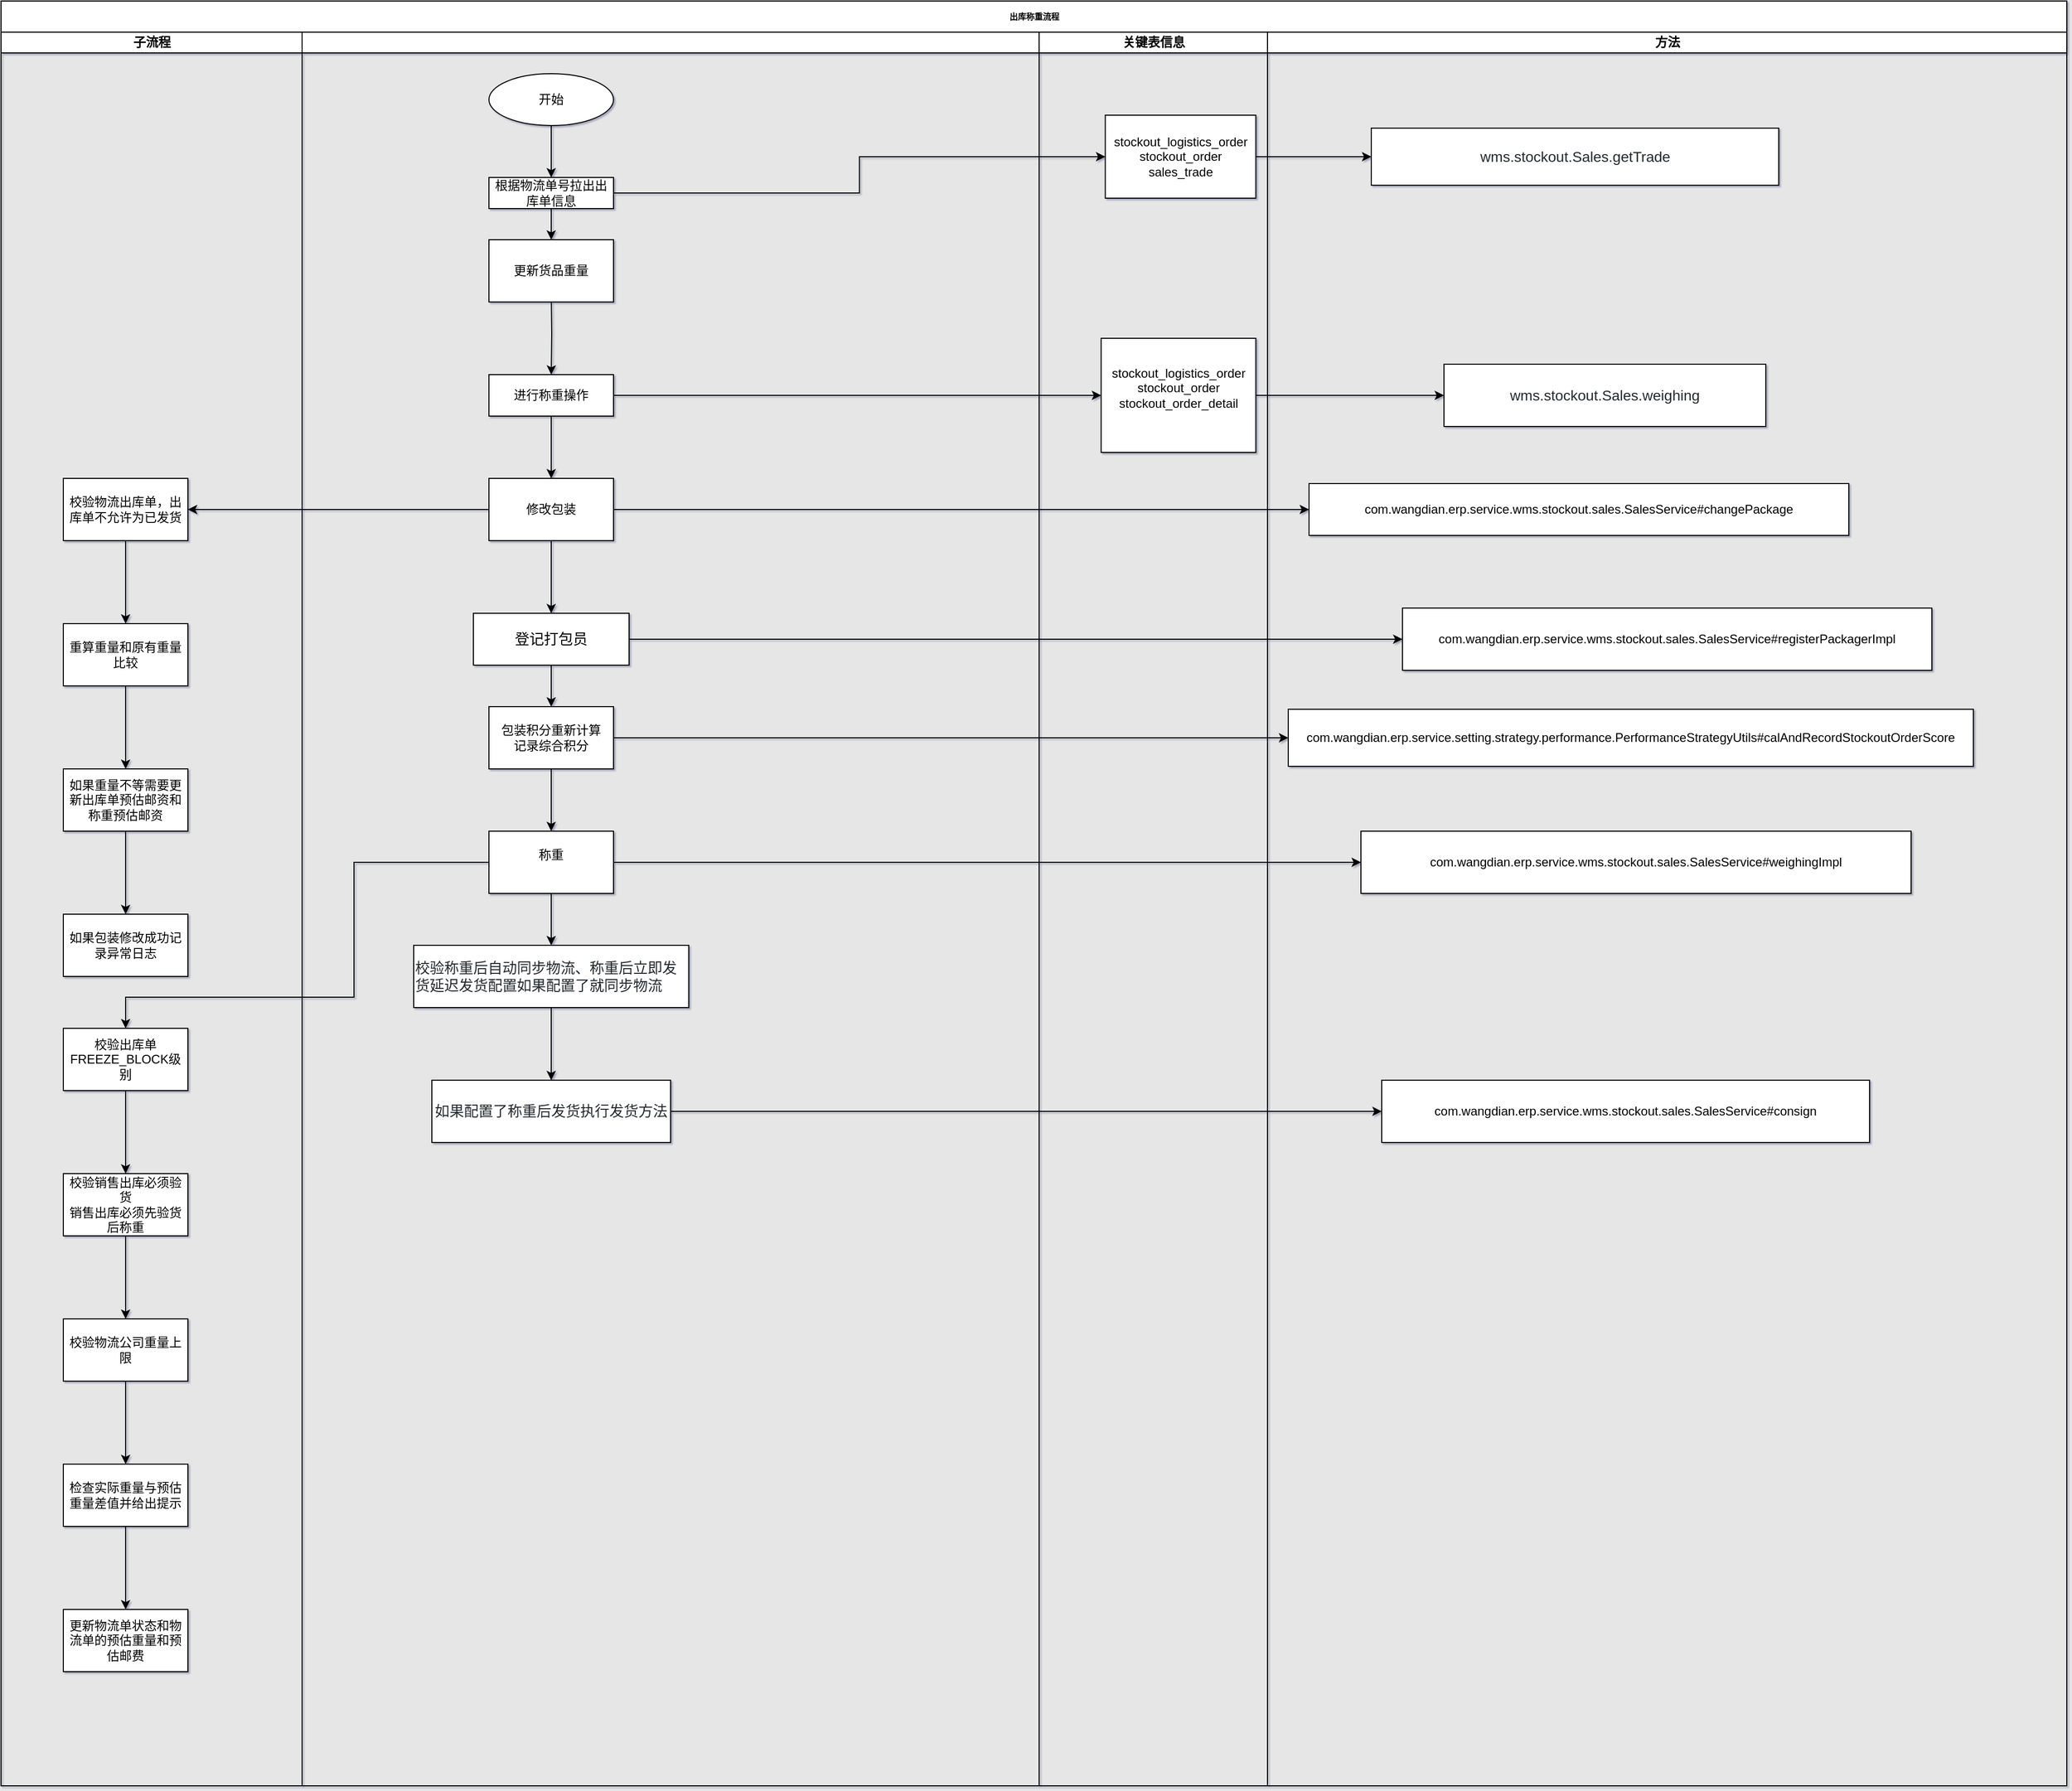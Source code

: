 <mxfile>
    <diagram id="ByGPKLMy4q43G2cAR6rj" name="第 1 页">
        <mxGraphModel dx="1374" dy="1959" grid="1" gridSize="10" guides="1" tooltips="1" connect="1" arrows="1" fold="1" page="1" pageScale="1" pageWidth="827" pageHeight="1169" background="#E6E6E6" math="0" shadow="1">
            <root>
                <mxCell id="0"/>
                <mxCell id="1" parent="0"/>
                <mxCell id="2" value="出库称重流程" style="swimlane;html=1;childLayout=stackLayout;startSize=30;rounded=0;shadow=0;labelBackgroundColor=none;strokeWidth=1;fontFamily=Verdana;fontSize=8;align=center;" parent="1" vertex="1">
                    <mxGeometry x="120" y="-1160" width="1990" height="1720" as="geometry"/>
                </mxCell>
                <mxCell id="3" value="子流程" style="swimlane;html=1;startSize=20;" parent="2" vertex="1">
                    <mxGeometry y="30" width="290" height="1690" as="geometry"/>
                </mxCell>
                <mxCell id="219" value="校验物流出库单，出库单不允许为已发货" style="whiteSpace=wrap;html=1;rounded=0;" vertex="1" parent="3">
                    <mxGeometry x="60" y="430" width="120" height="60" as="geometry"/>
                </mxCell>
                <mxCell id="227" value="校验出库单&lt;br&gt;FREEZE_BLOCK级别" style="whiteSpace=wrap;html=1;rounded=0;" vertex="1" parent="3">
                    <mxGeometry x="60" y="960" width="120" height="60" as="geometry"/>
                </mxCell>
                <mxCell id="15" value="&lt;br&gt;&lt;br&gt;" style="swimlane;html=1;startSize=20;" parent="2" vertex="1">
                    <mxGeometry x="290" y="30" width="710" height="1690" as="geometry">
                        <mxRectangle x="210" y="30" width="40" height="1180" as="alternateBounds"/>
                    </mxGeometry>
                </mxCell>
                <mxCell id="16" style="edgeStyle=orthogonalEdgeStyle;rounded=0;orthogonalLoop=1;jettySize=auto;html=1;exitX=0.5;exitY=1;exitDx=0;exitDy=0;entryX=0.5;entryY=0;entryDx=0;entryDy=0;" parent="15" source="17" target="19" edge="1">
                    <mxGeometry relative="1" as="geometry"/>
                </mxCell>
                <mxCell id="17" value="开始" style="ellipse;whiteSpace=wrap;html=1;" parent="15" vertex="1">
                    <mxGeometry x="180" y="40" width="120" height="50" as="geometry"/>
                </mxCell>
                <mxCell id="19" value="根据物流单号拉出出库单信息" style="rounded=0;whiteSpace=wrap;html=1;" parent="15" vertex="1">
                    <mxGeometry x="180" y="140" width="120" height="30" as="geometry"/>
                </mxCell>
                <mxCell id="20" style="edgeStyle=orthogonalEdgeStyle;rounded=0;orthogonalLoop=1;jettySize=auto;html=1;exitX=0.5;exitY=1;exitDx=0;exitDy=0;" parent="15" edge="1">
                    <mxGeometry relative="1" as="geometry">
                        <mxPoint x="240" y="480" as="sourcePoint"/>
                        <mxPoint x="240" y="480" as="targetPoint"/>
                    </mxGeometry>
                </mxCell>
                <mxCell id="25" style="edgeStyle=orthogonalEdgeStyle;rounded=0;orthogonalLoop=1;jettySize=auto;html=1;exitX=0.5;exitY=1;exitDx=0;exitDy=0;entryX=0.5;entryY=0;entryDx=0;entryDy=0;" parent="15" target="30" edge="1">
                    <mxGeometry relative="1" as="geometry">
                        <mxPoint x="240" y="250" as="sourcePoint"/>
                    </mxGeometry>
                </mxCell>
                <mxCell id="30" value="进行称重操作" style="rounded=0;whiteSpace=wrap;html=1;" parent="15" vertex="1">
                    <mxGeometry x="180" y="330" width="120" height="40" as="geometry"/>
                </mxCell>
                <mxCell id="126" value="更新货品重量" style="whiteSpace=wrap;html=1;rounded=0;" parent="15" vertex="1">
                    <mxGeometry x="180" y="200" width="120" height="60" as="geometry"/>
                </mxCell>
                <mxCell id="127" value="" style="edgeStyle=orthogonalEdgeStyle;rounded=0;orthogonalLoop=1;jettySize=auto;html=1;" parent="15" source="19" target="126" edge="1">
                    <mxGeometry relative="1" as="geometry"/>
                </mxCell>
                <mxCell id="132" value="&lt;font face=&quot;宋体, monospace&quot;&gt;&lt;span style=&quot;font-size: 14px&quot;&gt;登记打包员&lt;/span&gt;&lt;/font&gt;" style="whiteSpace=wrap;html=1;rounded=0;" parent="15" vertex="1">
                    <mxGeometry x="165" y="560" width="150" height="50" as="geometry"/>
                </mxCell>
                <mxCell id="134" value="包装积分重新计算&lt;br&gt;记录综合积分" style="whiteSpace=wrap;html=1;rounded=0;" parent="15" vertex="1">
                    <mxGeometry x="180" y="650" width="120" height="60" as="geometry"/>
                </mxCell>
                <mxCell id="135" value="" style="edgeStyle=orthogonalEdgeStyle;rounded=0;orthogonalLoop=1;jettySize=auto;html=1;" parent="15" source="132" target="134" edge="1">
                    <mxGeometry relative="1" as="geometry"/>
                </mxCell>
                <mxCell id="138" value="&lt;div style=&quot;text-align: left&quot;&gt;&lt;font color=&quot;#24292e&quot;&gt;&lt;span style=&quot;font-size: 14px&quot;&gt;校验称重后自动同步物流、称重后立即发货延迟发货配置如果配置了就同步物流&lt;/span&gt;&lt;/font&gt;&lt;br&gt;&lt;/div&gt;" style="whiteSpace=wrap;html=1;rounded=0;" parent="15" vertex="1">
                    <mxGeometry x="107.5" y="880" width="265" height="60" as="geometry"/>
                </mxCell>
                <mxCell id="140" value="&lt;span style=&quot;color: rgb(36 , 41 , 46) ; font-family: , &amp;#34;blinkmacsystemfont&amp;#34; , , &amp;#34;pingfang sc&amp;#34; , &amp;#34;helvetica&amp;#34; , &amp;#34;arial&amp;#34; , &amp;#34;hiragino sans gb&amp;#34; , &amp;#34;microsoft yahei&amp;#34; , &amp;#34;simsun&amp;#34; , , &amp;#34;heiti&amp;#34; , , sans-serif ; font-size: 14px ; text-align: left&quot;&gt;如果配置了称重后发货执行发货方法&lt;/span&gt;" style="whiteSpace=wrap;html=1;rounded=0;" parent="15" vertex="1">
                    <mxGeometry x="125" y="1010" width="230" height="60" as="geometry"/>
                </mxCell>
                <mxCell id="141" value="" style="edgeStyle=orthogonalEdgeStyle;rounded=0;orthogonalLoop=1;jettySize=auto;html=1;" parent="15" source="138" target="140" edge="1">
                    <mxGeometry relative="1" as="geometry"/>
                </mxCell>
                <mxCell id="130" value="修改包装" style="whiteSpace=wrap;html=1;rounded=0;" parent="15" vertex="1">
                    <mxGeometry x="180" y="430" width="120" height="60" as="geometry"/>
                </mxCell>
                <mxCell id="131" value="" style="edgeStyle=orthogonalEdgeStyle;rounded=0;orthogonalLoop=1;jettySize=auto;html=1;" parent="15" source="30" target="130" edge="1">
                    <mxGeometry relative="1" as="geometry"/>
                </mxCell>
                <mxCell id="133" value="" style="edgeStyle=orthogonalEdgeStyle;rounded=0;orthogonalLoop=1;jettySize=auto;html=1;" parent="15" source="130" target="132" edge="1">
                    <mxGeometry relative="1" as="geometry"/>
                </mxCell>
                <mxCell id="136" value="&lt;div&gt;称重&lt;/div&gt;&lt;div&gt;&lt;br&gt;&lt;/div&gt;" style="whiteSpace=wrap;html=1;rounded=0;" parent="15" vertex="1">
                    <mxGeometry x="180" y="770" width="120" height="60" as="geometry"/>
                </mxCell>
                <mxCell id="137" value="" style="edgeStyle=orthogonalEdgeStyle;rounded=0;orthogonalLoop=1;jettySize=auto;html=1;" parent="15" source="134" target="136" edge="1">
                    <mxGeometry relative="1" as="geometry"/>
                </mxCell>
                <mxCell id="139" value="" style="edgeStyle=orthogonalEdgeStyle;rounded=0;orthogonalLoop=1;jettySize=auto;html=1;" parent="15" source="136" target="138" edge="1">
                    <mxGeometry relative="1" as="geometry"/>
                </mxCell>
                <mxCell id="99" value="关键表信息" style="swimlane;html=1;startSize=20;" parent="2" vertex="1">
                    <mxGeometry x="1000" y="30" width="220" height="1690" as="geometry"/>
                </mxCell>
                <mxCell id="204" value="&lt;div&gt;stockout_logistics_order&lt;/div&gt;&lt;div&gt;stockout_order&lt;/div&gt;&lt;div&gt;sales_trade&lt;/div&gt;" style="rounded=0;whiteSpace=wrap;html=1;" parent="99" vertex="1">
                    <mxGeometry x="63.75" y="80" width="145" height="80" as="geometry"/>
                </mxCell>
                <mxCell id="216" value="stockout_logistics_order&lt;div&gt;&lt;span&gt;stockout_order&lt;/span&gt;&lt;br&gt;&lt;/div&gt;&lt;div&gt;stockout_order_detail&lt;/div&gt;&lt;div&gt;&lt;br&gt;&lt;/div&gt;" style="whiteSpace=wrap;html=1;rounded=0;" parent="99" vertex="1">
                    <mxGeometry x="59.75" y="295" width="149" height="110" as="geometry"/>
                </mxCell>
                <mxCell id="205" value="" style="edgeStyle=orthogonalEdgeStyle;rounded=0;orthogonalLoop=1;jettySize=auto;html=1;" parent="2" source="19" target="204" edge="1">
                    <mxGeometry relative="1" as="geometry"/>
                </mxCell>
                <mxCell id="207" value="" style="edgeStyle=orthogonalEdgeStyle;rounded=0;orthogonalLoop=1;jettySize=auto;html=1;" parent="2" source="204" target="206" edge="1">
                    <mxGeometry relative="1" as="geometry"/>
                </mxCell>
                <mxCell id="217" value="" style="edgeStyle=orthogonalEdgeStyle;rounded=0;orthogonalLoop=1;jettySize=auto;html=1;" parent="2" source="30" target="216" edge="1">
                    <mxGeometry relative="1" as="geometry"/>
                </mxCell>
                <mxCell id="218" style="edgeStyle=orthogonalEdgeStyle;rounded=0;orthogonalLoop=1;jettySize=auto;html=1;entryX=0;entryY=0.5;entryDx=0;entryDy=0;" parent="2" source="216" target="212" edge="1">
                    <mxGeometry relative="1" as="geometry"/>
                </mxCell>
                <mxCell id="220" value="" style="edgeStyle=orthogonalEdgeStyle;rounded=0;orthogonalLoop=1;jettySize=auto;html=1;" edge="1" parent="2" source="130" target="219">
                    <mxGeometry relative="1" as="geometry"/>
                </mxCell>
                <mxCell id="228" value="" style="edgeStyle=orthogonalEdgeStyle;rounded=0;orthogonalLoop=1;jettySize=auto;html=1;" edge="1" parent="2" source="136" target="227">
                    <mxGeometry relative="1" as="geometry">
                        <Array as="points">
                            <mxPoint x="340" y="830"/>
                            <mxPoint x="340" y="960"/>
                            <mxPoint x="120" y="960"/>
                        </Array>
                    </mxGeometry>
                </mxCell>
                <mxCell id="112" value="方法" style="swimlane;html=1;startSize=20;" parent="2" vertex="1">
                    <mxGeometry x="1220" y="30" width="770" height="1690" as="geometry"/>
                </mxCell>
                <mxCell id="206" value="&lt;font color=&quot;#24292e&quot;&gt;&lt;span style=&quot;font-size: 14px&quot;&gt;wms.stockout.Sales.getTrade&lt;/span&gt;&lt;/font&gt;" style="whiteSpace=wrap;html=1;rounded=0;" parent="112" vertex="1">
                    <mxGeometry x="100" y="92.5" width="392.5" height="55" as="geometry"/>
                </mxCell>
                <mxCell id="212" value="&lt;font color=&quot;#24292e&quot;&gt;&lt;span style=&quot;font-size: 14px&quot;&gt;wms.stockout.Sales.weighing&lt;/span&gt;&lt;/font&gt;" style="whiteSpace=wrap;html=1;rounded=0;" parent="112" vertex="1">
                    <mxGeometry x="170" y="320" width="310" height="60" as="geometry"/>
                </mxCell>
                <mxCell id="237" value="com.wangdian.erp.service.wms.stockout.sales.SalesService#changePackage" style="whiteSpace=wrap;html=1;rounded=0;" vertex="1" parent="112">
                    <mxGeometry x="40" y="435" width="520" height="50" as="geometry"/>
                </mxCell>
                <mxCell id="239" value="com.wangdian.erp.service.wms.stockout.sales.SalesService#registerPackagerImpl" style="whiteSpace=wrap;html=1;rounded=0;" vertex="1" parent="112">
                    <mxGeometry x="130" y="555" width="510" height="60" as="geometry"/>
                </mxCell>
                <mxCell id="241" value="com.wangdian.erp.service.setting.strategy.performance.PerformanceStrategyUtils#calAndRecordStockoutOrderScore" style="whiteSpace=wrap;html=1;rounded=0;" vertex="1" parent="112">
                    <mxGeometry x="20" y="652.5" width="660" height="55" as="geometry"/>
                </mxCell>
                <mxCell id="243" value="com.wangdian.erp.service.wms.stockout.sales.SalesService#weighingImpl" style="whiteSpace=wrap;html=1;rounded=0;" vertex="1" parent="112">
                    <mxGeometry x="90" y="770" width="530" height="60" as="geometry"/>
                </mxCell>
                <mxCell id="245" value="com.wangdian.erp.service.wms.stockout.sales.SalesService#consign" style="whiteSpace=wrap;html=1;rounded=0;" vertex="1" parent="112">
                    <mxGeometry x="110" y="1010" width="470" height="60" as="geometry"/>
                </mxCell>
                <mxCell id="238" value="" style="edgeStyle=orthogonalEdgeStyle;rounded=0;orthogonalLoop=1;jettySize=auto;html=1;" edge="1" parent="2" source="130" target="237">
                    <mxGeometry relative="1" as="geometry"/>
                </mxCell>
                <mxCell id="240" value="" style="edgeStyle=orthogonalEdgeStyle;rounded=0;orthogonalLoop=1;jettySize=auto;html=1;" edge="1" parent="2" source="132" target="239">
                    <mxGeometry relative="1" as="geometry"/>
                </mxCell>
                <mxCell id="242" value="" style="edgeStyle=orthogonalEdgeStyle;rounded=0;orthogonalLoop=1;jettySize=auto;html=1;" edge="1" parent="2" source="134" target="241">
                    <mxGeometry relative="1" as="geometry"/>
                </mxCell>
                <mxCell id="244" value="" style="edgeStyle=orthogonalEdgeStyle;rounded=0;orthogonalLoop=1;jettySize=auto;html=1;" edge="1" parent="2" source="136" target="243">
                    <mxGeometry relative="1" as="geometry"/>
                </mxCell>
                <mxCell id="246" value="" style="edgeStyle=orthogonalEdgeStyle;rounded=0;orthogonalLoop=1;jettySize=auto;html=1;" edge="1" parent="2" source="140" target="245">
                    <mxGeometry relative="1" as="geometry"/>
                </mxCell>
                <mxCell id="224" value="" style="edgeStyle=orthogonalEdgeStyle;rounded=0;orthogonalLoop=1;jettySize=auto;html=1;" edge="1" parent="1" source="221" target="223">
                    <mxGeometry relative="1" as="geometry"/>
                </mxCell>
                <mxCell id="221" value="重算重量和原有重量比较" style="whiteSpace=wrap;html=1;rounded=0;" vertex="1" parent="1">
                    <mxGeometry x="180" y="-560" width="120" height="60" as="geometry"/>
                </mxCell>
                <mxCell id="222" value="" style="edgeStyle=orthogonalEdgeStyle;rounded=0;orthogonalLoop=1;jettySize=auto;html=1;" edge="1" parent="1" source="219" target="221">
                    <mxGeometry relative="1" as="geometry"/>
                </mxCell>
                <mxCell id="226" value="" style="edgeStyle=orthogonalEdgeStyle;rounded=0;orthogonalLoop=1;jettySize=auto;html=1;" edge="1" parent="1" source="223" target="225">
                    <mxGeometry relative="1" as="geometry"/>
                </mxCell>
                <mxCell id="223" value="如果重量不等需要更新出库单预估邮资和称重预估邮资" style="whiteSpace=wrap;html=1;rounded=0;" vertex="1" parent="1">
                    <mxGeometry x="180" y="-420" width="120" height="60" as="geometry"/>
                </mxCell>
                <mxCell id="225" value="如果包装修改成功记录异常日志" style="whiteSpace=wrap;html=1;rounded=0;" vertex="1" parent="1">
                    <mxGeometry x="180" y="-280" width="120" height="60" as="geometry"/>
                </mxCell>
                <mxCell id="232" value="" style="edgeStyle=orthogonalEdgeStyle;rounded=0;orthogonalLoop=1;jettySize=auto;html=1;" edge="1" parent="1" source="229" target="231">
                    <mxGeometry relative="1" as="geometry"/>
                </mxCell>
                <mxCell id="229" value="校验销售出库必须验货&lt;br&gt;销售出库必须先验货后称重" style="whiteSpace=wrap;html=1;rounded=0;" vertex="1" parent="1">
                    <mxGeometry x="180" y="-30" width="120" height="60" as="geometry"/>
                </mxCell>
                <mxCell id="230" value="" style="edgeStyle=orthogonalEdgeStyle;rounded=0;orthogonalLoop=1;jettySize=auto;html=1;" edge="1" parent="1" source="227" target="229">
                    <mxGeometry relative="1" as="geometry"/>
                </mxCell>
                <mxCell id="234" value="" style="edgeStyle=orthogonalEdgeStyle;rounded=0;orthogonalLoop=1;jettySize=auto;html=1;" edge="1" parent="1" source="231" target="233">
                    <mxGeometry relative="1" as="geometry"/>
                </mxCell>
                <mxCell id="231" value="校验物流公司重量上限" style="whiteSpace=wrap;html=1;rounded=0;" vertex="1" parent="1">
                    <mxGeometry x="180" y="110" width="120" height="60" as="geometry"/>
                </mxCell>
                <mxCell id="236" value="" style="edgeStyle=orthogonalEdgeStyle;rounded=0;orthogonalLoop=1;jettySize=auto;html=1;" edge="1" parent="1" source="233" target="235">
                    <mxGeometry relative="1" as="geometry"/>
                </mxCell>
                <mxCell id="233" value="检查实际重量与预估重量差值并给出提示" style="whiteSpace=wrap;html=1;rounded=0;" vertex="1" parent="1">
                    <mxGeometry x="180" y="250" width="120" height="60" as="geometry"/>
                </mxCell>
                <mxCell id="235" value="更新物流单状态和物流单的预估重量和预估邮费" style="whiteSpace=wrap;html=1;rounded=0;" vertex="1" parent="1">
                    <mxGeometry x="180" y="390" width="120" height="60" as="geometry"/>
                </mxCell>
            </root>
        </mxGraphModel>
    </diagram>
</mxfile>